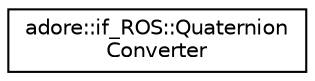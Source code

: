 digraph "Graphical Class Hierarchy"
{
 // LATEX_PDF_SIZE
  edge [fontname="Helvetica",fontsize="10",labelfontname="Helvetica",labelfontsize="10"];
  node [fontname="Helvetica",fontsize="10",shape=record];
  rankdir="LR";
  Node0 [label="adore::if_ROS::Quaternion\lConverter",height=0.2,width=0.4,color="black", fillcolor="white", style="filled",URL="$structadore_1_1if__ROS_1_1QuaternionConverter.html",tooltip=" "];
}
